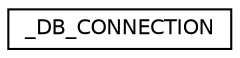 digraph "Graphical Class Hierarchy"
{
  edge [fontname="Helvetica",fontsize="10",labelfontname="Helvetica",labelfontsize="10"];
  node [fontname="Helvetica",fontsize="10",shape=record];
  rankdir="LR";
  Node0 [label="_DB_CONNECTION",height=0.2,width=0.4,color="black", fillcolor="white", style="filled",URL="$struct___d_b___c_o_n_n_e_c_t_i_o_n.html"];
}
